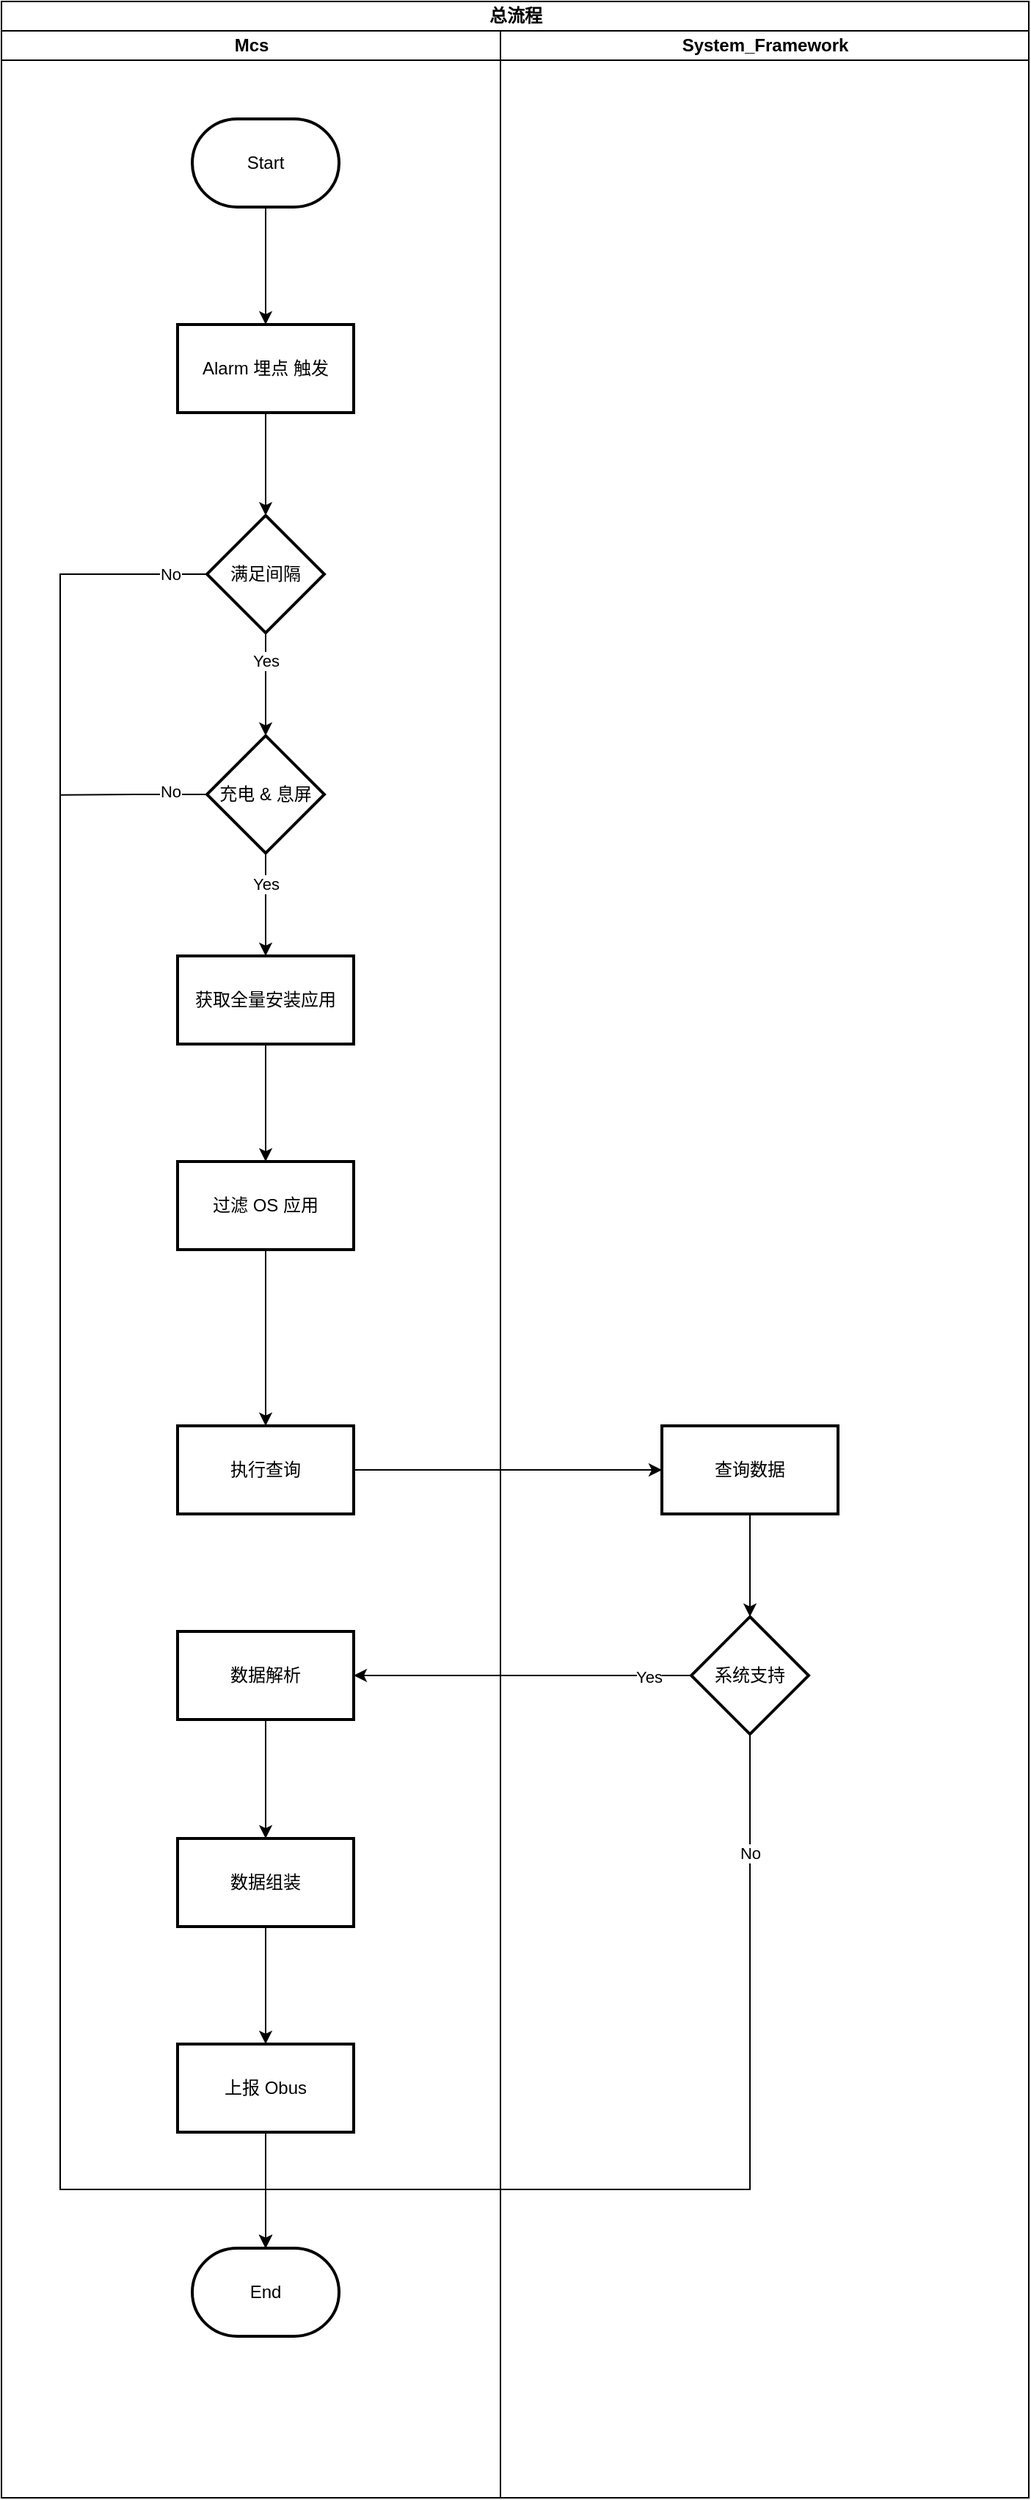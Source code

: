 <mxfile version="26.0.4">
  <diagram id="prtHgNgQTEPvFCAcTncT" name="Page-1">
    <mxGraphModel dx="933" dy="490" grid="1" gridSize="10" guides="1" tooltips="1" connect="1" arrows="1" fold="1" page="1" pageScale="1" pageWidth="827" pageHeight="1169" math="0" shadow="0">
      <root>
        <mxCell id="0" />
        <mxCell id="1" parent="0" />
        <mxCell id="9ZQk6cEpKRvBY14q108D-1" value="总流程" style="swimlane;childLayout=stackLayout;resizeParent=1;resizeParentMax=0;startSize=20;html=1;" vertex="1" parent="1">
          <mxGeometry x="160" y="40" width="700" height="1700" as="geometry" />
        </mxCell>
        <mxCell id="9ZQk6cEpKRvBY14q108D-2" value="Mcs" style="swimlane;startSize=20;html=1;" vertex="1" parent="9ZQk6cEpKRvBY14q108D-1">
          <mxGeometry y="20" width="340" height="1680" as="geometry" />
        </mxCell>
        <mxCell id="9ZQk6cEpKRvBY14q108D-3" value="满足间隔" style="rhombus;whiteSpace=wrap;html=1;strokeWidth=2;" vertex="1" parent="9ZQk6cEpKRvBY14q108D-2">
          <mxGeometry x="140" y="330" width="80" height="80" as="geometry" />
        </mxCell>
        <mxCell id="9ZQk6cEpKRvBY14q108D-42" value="" style="edgeStyle=orthogonalEdgeStyle;rounded=0;orthogonalLoop=1;jettySize=auto;html=1;" edge="1" parent="9ZQk6cEpKRvBY14q108D-2" source="9ZQk6cEpKRvBY14q108D-36" target="9ZQk6cEpKRvBY14q108D-41">
          <mxGeometry relative="1" as="geometry" />
        </mxCell>
        <mxCell id="9ZQk6cEpKRvBY14q108D-36" value="获取全量安装应用" style="whiteSpace=wrap;html=1;strokeWidth=2;" vertex="1" parent="9ZQk6cEpKRvBY14q108D-2">
          <mxGeometry x="120" y="630" width="120" height="60" as="geometry" />
        </mxCell>
        <mxCell id="9ZQk6cEpKRvBY14q108D-41" value="过滤 OS 应用" style="whiteSpace=wrap;html=1;strokeWidth=2;" vertex="1" parent="9ZQk6cEpKRvBY14q108D-2">
          <mxGeometry x="120" y="770" width="120" height="60" as="geometry" />
        </mxCell>
        <mxCell id="9ZQk6cEpKRvBY14q108D-4" value="System_Framework" style="swimlane;startSize=20;html=1;" vertex="1" parent="9ZQk6cEpKRvBY14q108D-1">
          <mxGeometry x="340" y="20" width="360" height="1680" as="geometry" />
        </mxCell>
        <mxCell id="9ZQk6cEpKRvBY14q108D-5" value="查询数据" style="whiteSpace=wrap;html=1;strokeWidth=2;" vertex="1" parent="9ZQk6cEpKRvBY14q108D-4">
          <mxGeometry x="110" y="950" width="120" height="60" as="geometry" />
        </mxCell>
        <mxCell id="9ZQk6cEpKRvBY14q108D-6" value="" style="edgeStyle=orthogonalEdgeStyle;rounded=0;orthogonalLoop=1;jettySize=auto;html=1;" edge="1" parent="1" source="9ZQk6cEpKRvBY14q108D-7" target="9ZQk6cEpKRvBY14q108D-9">
          <mxGeometry relative="1" as="geometry" />
        </mxCell>
        <mxCell id="9ZQk6cEpKRvBY14q108D-7" value="Start" style="strokeWidth=2;html=1;shape=mxgraph.flowchart.terminator;whiteSpace=wrap;" vertex="1" parent="1">
          <mxGeometry x="290" y="120" width="100" height="60" as="geometry" />
        </mxCell>
        <mxCell id="9ZQk6cEpKRvBY14q108D-8" value="" style="edgeStyle=orthogonalEdgeStyle;rounded=0;orthogonalLoop=1;jettySize=auto;html=1;" edge="1" parent="1" source="9ZQk6cEpKRvBY14q108D-9" target="9ZQk6cEpKRvBY14q108D-3">
          <mxGeometry relative="1" as="geometry" />
        </mxCell>
        <mxCell id="9ZQk6cEpKRvBY14q108D-9" value="Alarm 埋点 触发" style="whiteSpace=wrap;html=1;strokeWidth=2;" vertex="1" parent="1">
          <mxGeometry x="280" y="260" width="120" height="60" as="geometry" />
        </mxCell>
        <mxCell id="9ZQk6cEpKRvBY14q108D-10" value="" style="edgeStyle=orthogonalEdgeStyle;rounded=0;orthogonalLoop=1;jettySize=auto;html=1;exitX=0.5;exitY=1;exitDx=0;exitDy=0;" edge="1" parent="1" source="9ZQk6cEpKRvBY14q108D-3">
          <mxGeometry relative="1" as="geometry">
            <mxPoint x="340" y="540" as="targetPoint" />
            <mxPoint x="340" y="460" as="sourcePoint" />
          </mxGeometry>
        </mxCell>
        <mxCell id="9ZQk6cEpKRvBY14q108D-35" value="Yes" style="edgeLabel;html=1;align=center;verticalAlign=middle;resizable=0;points=[];" vertex="1" connectable="0" parent="9ZQk6cEpKRvBY14q108D-10">
          <mxGeometry x="-0.464" relative="1" as="geometry">
            <mxPoint as="offset" />
          </mxGeometry>
        </mxCell>
        <mxCell id="9ZQk6cEpKRvBY14q108D-11" value="" style="edgeStyle=orthogonalEdgeStyle;rounded=0;orthogonalLoop=1;jettySize=auto;html=1;entryX=0.5;entryY=0;entryDx=0;entryDy=0;" edge="1" parent="1" source="9ZQk6cEpKRvBY14q108D-13" target="9ZQk6cEpKRvBY14q108D-36">
          <mxGeometry relative="1" as="geometry">
            <mxPoint x="340" y="700" as="targetPoint" />
          </mxGeometry>
        </mxCell>
        <mxCell id="9ZQk6cEpKRvBY14q108D-12" value="Yes" style="edgeLabel;html=1;align=center;verticalAlign=middle;resizable=0;points=[];" vertex="1" connectable="0" parent="9ZQk6cEpKRvBY14q108D-11">
          <mxGeometry x="-0.421" relative="1" as="geometry">
            <mxPoint as="offset" />
          </mxGeometry>
        </mxCell>
        <mxCell id="9ZQk6cEpKRvBY14q108D-46" style="edgeStyle=orthogonalEdgeStyle;rounded=0;orthogonalLoop=1;jettySize=auto;html=1;exitX=0;exitY=0.5;exitDx=0;exitDy=0;endArrow=none;endFill=0;" edge="1" parent="1" source="9ZQk6cEpKRvBY14q108D-13">
          <mxGeometry relative="1" as="geometry">
            <mxPoint x="200" y="580.37" as="targetPoint" />
          </mxGeometry>
        </mxCell>
        <mxCell id="9ZQk6cEpKRvBY14q108D-47" value="No" style="edgeLabel;html=1;align=center;verticalAlign=middle;resizable=0;points=[];" vertex="1" connectable="0" parent="9ZQk6cEpKRvBY14q108D-46">
          <mxGeometry x="-0.502" y="-2" relative="1" as="geometry">
            <mxPoint as="offset" />
          </mxGeometry>
        </mxCell>
        <mxCell id="9ZQk6cEpKRvBY14q108D-13" value="充电 &amp;amp; 息屏" style="rhombus;whiteSpace=wrap;html=1;strokeWidth=2;" vertex="1" parent="1">
          <mxGeometry x="300" y="540" width="80" height="80" as="geometry" />
        </mxCell>
        <mxCell id="9ZQk6cEpKRvBY14q108D-19" value="" style="edgeStyle=orthogonalEdgeStyle;rounded=0;orthogonalLoop=1;jettySize=auto;html=1;entryX=0;entryY=0.5;entryDx=0;entryDy=0;" edge="1" parent="1" source="9ZQk6cEpKRvBY14q108D-20" target="9ZQk6cEpKRvBY14q108D-5">
          <mxGeometry relative="1" as="geometry">
            <mxPoint x="610" y="1040" as="targetPoint" />
          </mxGeometry>
        </mxCell>
        <mxCell id="9ZQk6cEpKRvBY14q108D-20" value="执行查询" style="whiteSpace=wrap;html=1;strokeWidth=2;" vertex="1" parent="1">
          <mxGeometry x="280" y="1010" width="120" height="60" as="geometry" />
        </mxCell>
        <mxCell id="9ZQk6cEpKRvBY14q108D-21" value="" style="edgeStyle=orthogonalEdgeStyle;rounded=0;orthogonalLoop=1;jettySize=auto;html=1;exitX=0.5;exitY=1;exitDx=0;exitDy=0;" edge="1" parent="1" target="9ZQk6cEpKRvBY14q108D-30" source="9ZQk6cEpKRvBY14q108D-5">
          <mxGeometry relative="1" as="geometry">
            <mxPoint x="670" y="1070" as="sourcePoint" />
          </mxGeometry>
        </mxCell>
        <mxCell id="9ZQk6cEpKRvBY14q108D-22" value="" style="edgeStyle=orthogonalEdgeStyle;rounded=0;orthogonalLoop=1;jettySize=auto;html=1;" edge="1" parent="1" source="9ZQk6cEpKRvBY14q108D-23" target="9ZQk6cEpKRvBY14q108D-25">
          <mxGeometry relative="1" as="geometry" />
        </mxCell>
        <mxCell id="9ZQk6cEpKRvBY14q108D-23" value="数据解析" style="whiteSpace=wrap;html=1;strokeWidth=2;" vertex="1" parent="1">
          <mxGeometry x="280" y="1150" width="120" height="60" as="geometry" />
        </mxCell>
        <mxCell id="9ZQk6cEpKRvBY14q108D-24" value="" style="edgeStyle=orthogonalEdgeStyle;rounded=0;orthogonalLoop=1;jettySize=auto;html=1;" edge="1" parent="1" source="9ZQk6cEpKRvBY14q108D-25" target="9ZQk6cEpKRvBY14q108D-31">
          <mxGeometry relative="1" as="geometry" />
        </mxCell>
        <mxCell id="9ZQk6cEpKRvBY14q108D-25" value="数据组装" style="whiteSpace=wrap;html=1;strokeWidth=2;" vertex="1" parent="1">
          <mxGeometry x="280" y="1291" width="120" height="60" as="geometry" />
        </mxCell>
        <mxCell id="9ZQk6cEpKRvBY14q108D-26" style="edgeStyle=orthogonalEdgeStyle;rounded=0;orthogonalLoop=1;jettySize=auto;html=1;exitX=0;exitY=0.5;exitDx=0;exitDy=0;entryX=1;entryY=0.5;entryDx=0;entryDy=0;" edge="1" parent="1" source="9ZQk6cEpKRvBY14q108D-30" target="9ZQk6cEpKRvBY14q108D-23">
          <mxGeometry relative="1" as="geometry" />
        </mxCell>
        <mxCell id="9ZQk6cEpKRvBY14q108D-27" value="Yes" style="edgeLabel;html=1;align=center;verticalAlign=middle;resizable=0;points=[];" vertex="1" connectable="0" parent="9ZQk6cEpKRvBY14q108D-26">
          <mxGeometry x="-0.75" y="1" relative="1" as="geometry">
            <mxPoint as="offset" />
          </mxGeometry>
        </mxCell>
        <mxCell id="9ZQk6cEpKRvBY14q108D-28" style="edgeStyle=orthogonalEdgeStyle;rounded=0;orthogonalLoop=1;jettySize=auto;html=1;exitX=0.5;exitY=1;exitDx=0;exitDy=0;" edge="1" parent="1" source="9ZQk6cEpKRvBY14q108D-30">
          <mxGeometry relative="1" as="geometry">
            <mxPoint x="340" y="1570" as="targetPoint" />
            <Array as="points">
              <mxPoint x="670" y="1530" />
              <mxPoint x="340" y="1530" />
            </Array>
          </mxGeometry>
        </mxCell>
        <mxCell id="9ZQk6cEpKRvBY14q108D-29" value="No" style="edgeLabel;html=1;align=center;verticalAlign=middle;resizable=0;points=[];" vertex="1" connectable="0" parent="9ZQk6cEpKRvBY14q108D-28">
          <mxGeometry x="-0.763" relative="1" as="geometry">
            <mxPoint as="offset" />
          </mxGeometry>
        </mxCell>
        <mxCell id="9ZQk6cEpKRvBY14q108D-30" value="系统支持" style="rhombus;whiteSpace=wrap;html=1;strokeWidth=2;" vertex="1" parent="1">
          <mxGeometry x="630" y="1140" width="80" height="80" as="geometry" />
        </mxCell>
        <mxCell id="9ZQk6cEpKRvBY14q108D-31" value="上报 Obus" style="whiteSpace=wrap;html=1;strokeWidth=2;" vertex="1" parent="1">
          <mxGeometry x="280" y="1431" width="120" height="60" as="geometry" />
        </mxCell>
        <mxCell id="9ZQk6cEpKRvBY14q108D-32" value="End" style="strokeWidth=2;html=1;shape=mxgraph.flowchart.terminator;whiteSpace=wrap;" vertex="1" parent="1">
          <mxGeometry x="290" y="1570" width="100" height="60" as="geometry" />
        </mxCell>
        <mxCell id="9ZQk6cEpKRvBY14q108D-33" style="edgeStyle=orthogonalEdgeStyle;rounded=0;orthogonalLoop=1;jettySize=auto;html=1;entryX=0.5;entryY=0;entryDx=0;entryDy=0;entryPerimeter=0;" edge="1" parent="1" source="9ZQk6cEpKRvBY14q108D-31" target="9ZQk6cEpKRvBY14q108D-32">
          <mxGeometry relative="1" as="geometry" />
        </mxCell>
        <mxCell id="9ZQk6cEpKRvBY14q108D-43" style="edgeStyle=orthogonalEdgeStyle;rounded=0;orthogonalLoop=1;jettySize=auto;html=1;exitX=0.5;exitY=1;exitDx=0;exitDy=0;entryX=0.5;entryY=0;entryDx=0;entryDy=0;" edge="1" parent="1" source="9ZQk6cEpKRvBY14q108D-41" target="9ZQk6cEpKRvBY14q108D-20">
          <mxGeometry relative="1" as="geometry" />
        </mxCell>
        <mxCell id="9ZQk6cEpKRvBY14q108D-45" style="edgeStyle=orthogonalEdgeStyle;rounded=0;orthogonalLoop=1;jettySize=auto;html=1;exitX=0;exitY=0.5;exitDx=0;exitDy=0;entryX=0.5;entryY=0;entryDx=0;entryDy=0;entryPerimeter=0;" edge="1" parent="1" source="9ZQk6cEpKRvBY14q108D-3" target="9ZQk6cEpKRvBY14q108D-32">
          <mxGeometry relative="1" as="geometry">
            <mxPoint x="340" y="1530" as="targetPoint" />
            <Array as="points">
              <mxPoint x="200" y="430" />
              <mxPoint x="200" y="1530" />
              <mxPoint x="340" y="1530" />
            </Array>
          </mxGeometry>
        </mxCell>
        <mxCell id="9ZQk6cEpKRvBY14q108D-48" value="No" style="edgeLabel;html=1;align=center;verticalAlign=middle;resizable=0;points=[];" vertex="1" connectable="0" parent="9ZQk6cEpKRvBY14q108D-45">
          <mxGeometry x="-0.964" relative="1" as="geometry">
            <mxPoint as="offset" />
          </mxGeometry>
        </mxCell>
      </root>
    </mxGraphModel>
  </diagram>
</mxfile>
